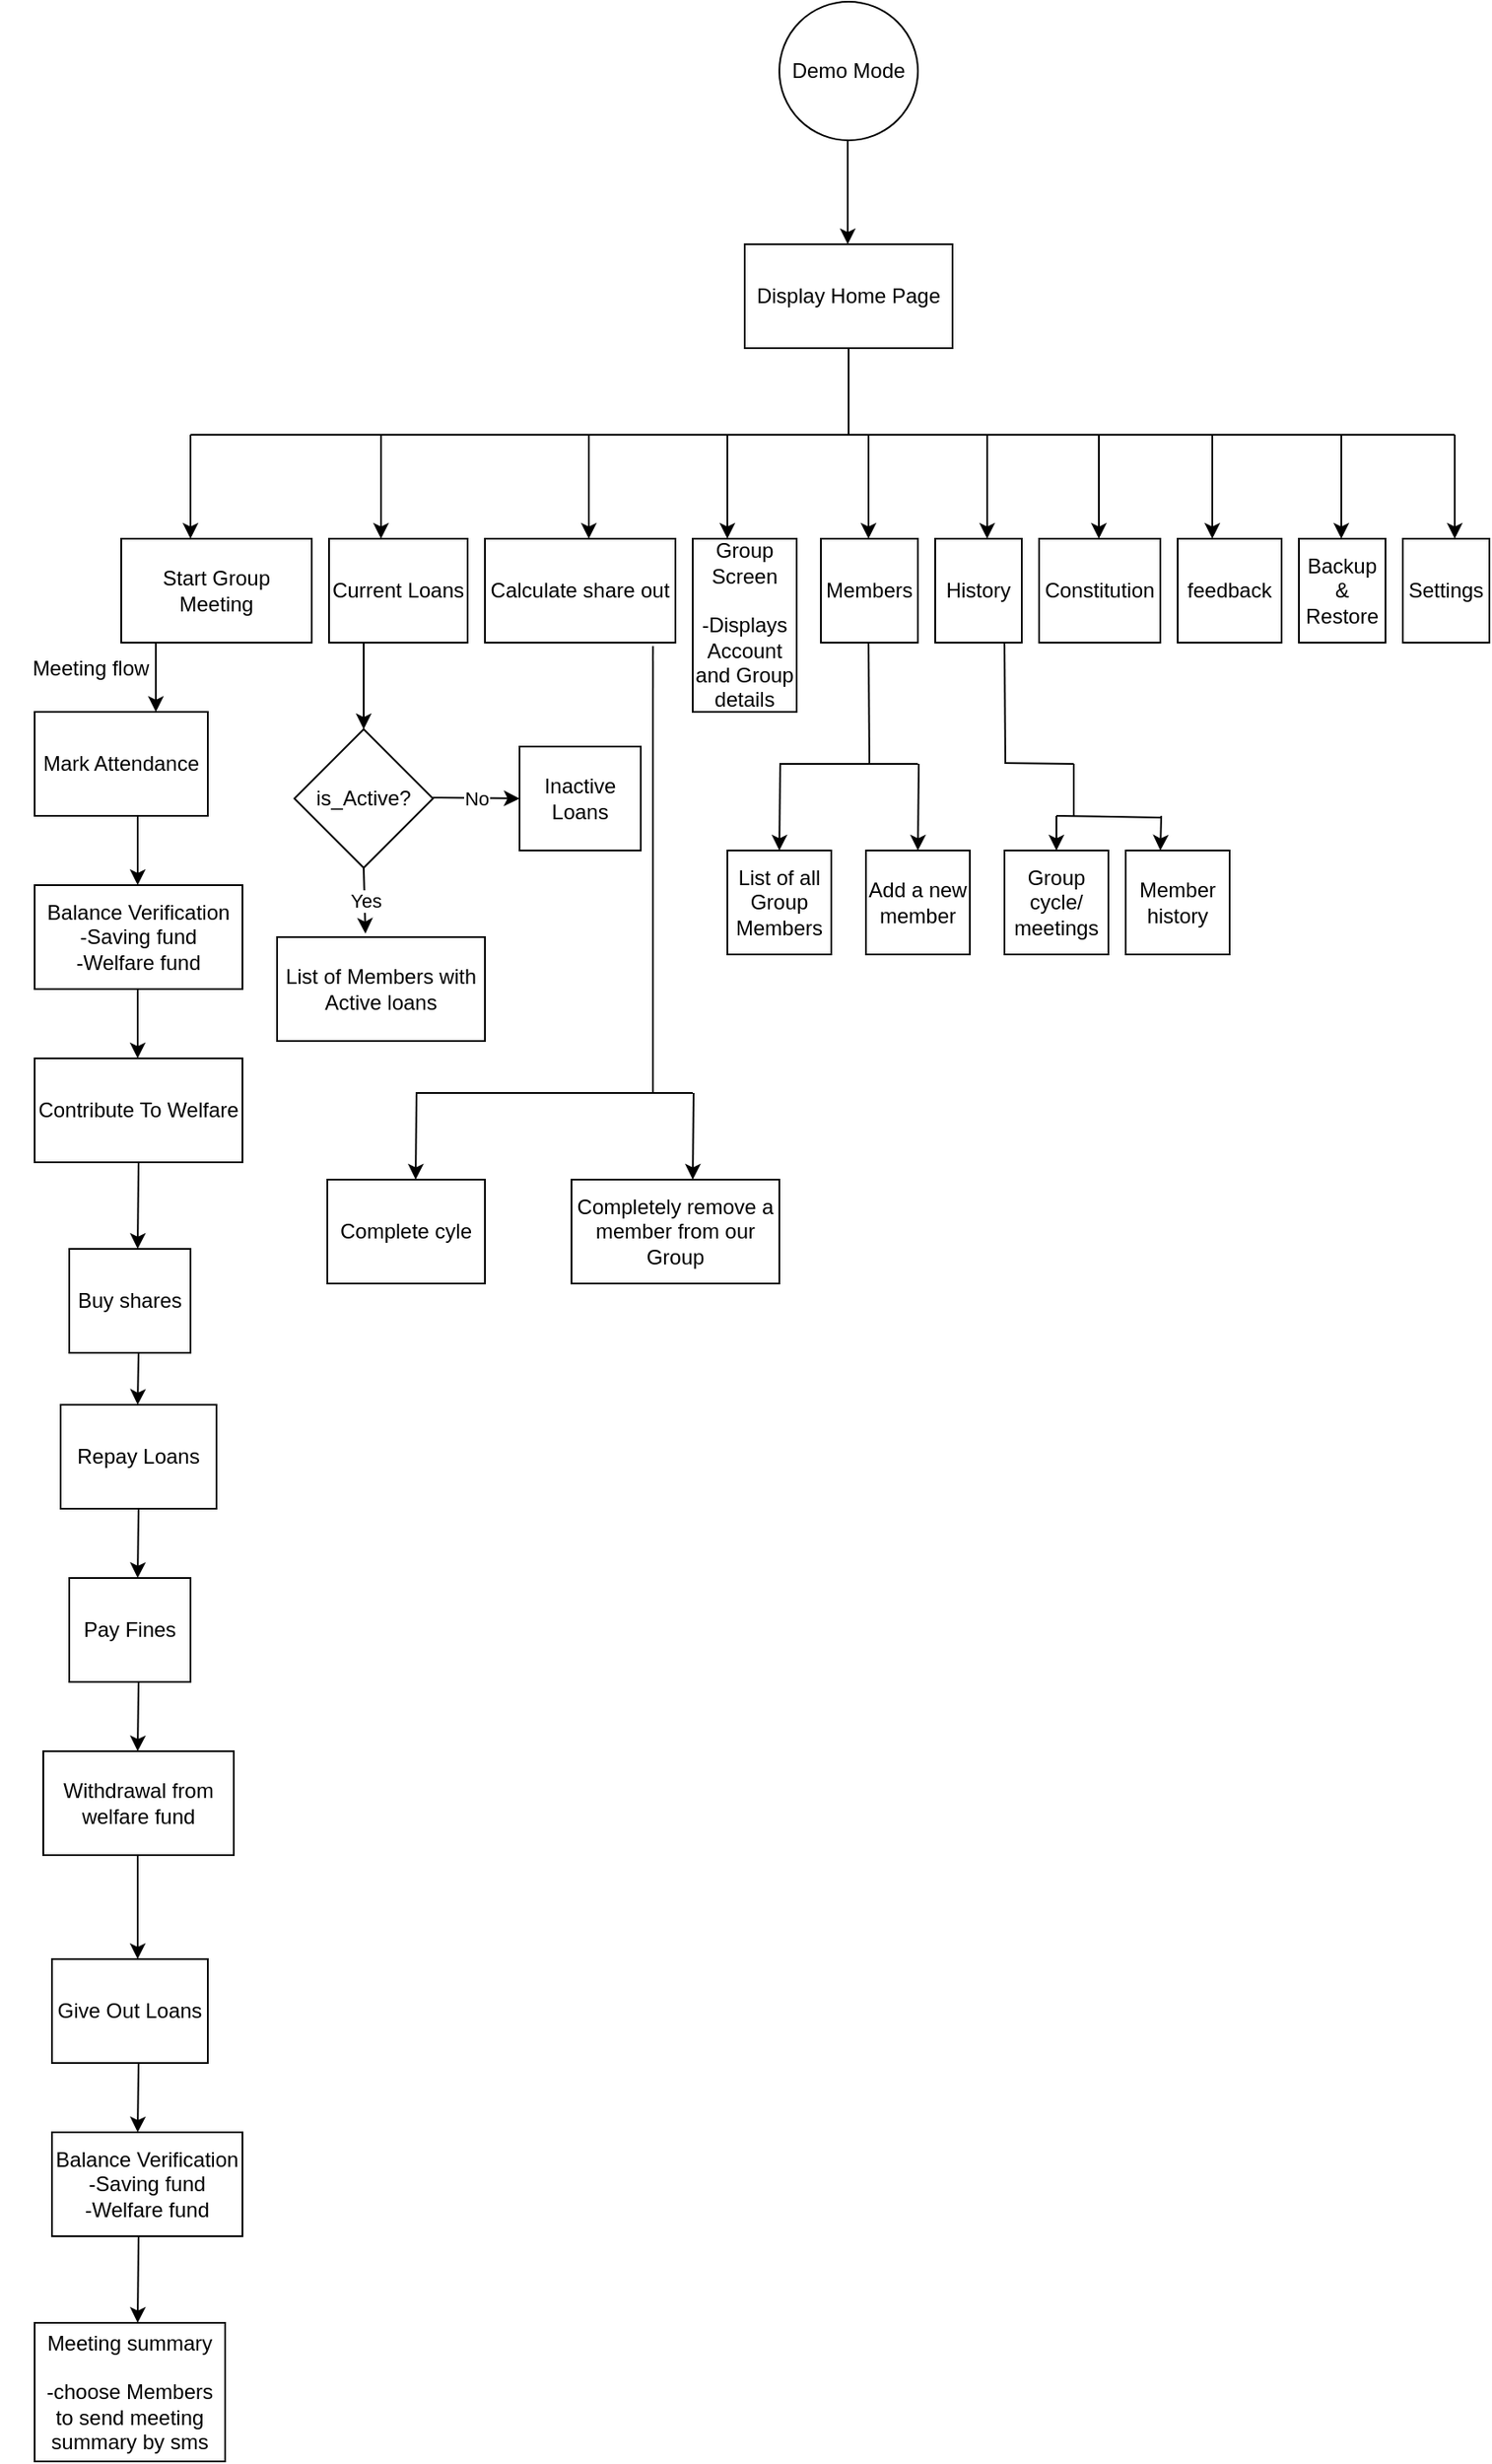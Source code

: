 <mxfile version="24.5.4" type="github">
  <diagram id="C5RBs43oDa-KdzZeNtuy" name="Page-1">
    <mxGraphModel dx="1947" dy="478" grid="1" gridSize="10" guides="1" tooltips="1" connect="1" arrows="1" fold="1" page="1" pageScale="1" pageWidth="827" pageHeight="1169" math="0" shadow="0">
      <root>
        <mxCell id="WIyWlLk6GJQsqaUBKTNV-0" />
        <mxCell id="WIyWlLk6GJQsqaUBKTNV-1" parent="WIyWlLk6GJQsqaUBKTNV-0" />
        <mxCell id="gC5JRu4wmFWCHZkaXRfN-0" value="Demo Mode" style="ellipse;whiteSpace=wrap;html=1;aspect=fixed;" vertex="1" parent="WIyWlLk6GJQsqaUBKTNV-1">
          <mxGeometry x="390" y="10" width="80" height="80" as="geometry" />
        </mxCell>
        <mxCell id="gC5JRu4wmFWCHZkaXRfN-1" value="Display Home Page" style="rounded=0;whiteSpace=wrap;html=1;" vertex="1" parent="WIyWlLk6GJQsqaUBKTNV-1">
          <mxGeometry x="370" y="150" width="120" height="60" as="geometry" />
        </mxCell>
        <mxCell id="gC5JRu4wmFWCHZkaXRfN-3" value="Calculate share out " style="rounded=0;whiteSpace=wrap;html=1;" vertex="1" parent="WIyWlLk6GJQsqaUBKTNV-1">
          <mxGeometry x="220" y="320" width="110" height="60" as="geometry" />
        </mxCell>
        <mxCell id="gC5JRu4wmFWCHZkaXRfN-4" value="Current Loans" style="rounded=0;whiteSpace=wrap;html=1;" vertex="1" parent="WIyWlLk6GJQsqaUBKTNV-1">
          <mxGeometry x="130" y="320" width="80" height="60" as="geometry" />
        </mxCell>
        <mxCell id="gC5JRu4wmFWCHZkaXRfN-5" value="Start Group Meeting" style="rounded=0;whiteSpace=wrap;html=1;" vertex="1" parent="WIyWlLk6GJQsqaUBKTNV-1">
          <mxGeometry x="10" y="320" width="110" height="60" as="geometry" />
        </mxCell>
        <mxCell id="gC5JRu4wmFWCHZkaXRfN-6" value="Members " style="rounded=0;whiteSpace=wrap;html=1;" vertex="1" parent="WIyWlLk6GJQsqaUBKTNV-1">
          <mxGeometry x="414" y="320" width="56" height="60" as="geometry" />
        </mxCell>
        <mxCell id="gC5JRu4wmFWCHZkaXRfN-7" value="&lt;div&gt;Group Screen&lt;/div&gt;&lt;div&gt;&lt;br&gt;&lt;/div&gt;&lt;div&gt;-Displays Account and Group details&lt;br&gt;&lt;/div&gt;" style="rounded=0;whiteSpace=wrap;html=1;" vertex="1" parent="WIyWlLk6GJQsqaUBKTNV-1">
          <mxGeometry x="340" y="320" width="60" height="100" as="geometry" />
        </mxCell>
        <mxCell id="gC5JRu4wmFWCHZkaXRfN-8" value="History " style="rounded=0;whiteSpace=wrap;html=1;" vertex="1" parent="WIyWlLk6GJQsqaUBKTNV-1">
          <mxGeometry x="480" y="320" width="50" height="60" as="geometry" />
        </mxCell>
        <mxCell id="gC5JRu4wmFWCHZkaXRfN-9" value="Constitution" style="rounded=0;whiteSpace=wrap;html=1;" vertex="1" parent="WIyWlLk6GJQsqaUBKTNV-1">
          <mxGeometry x="540" y="320" width="70" height="60" as="geometry" />
        </mxCell>
        <mxCell id="gC5JRu4wmFWCHZkaXRfN-10" value="Backup &amp;amp; Restore" style="rounded=0;whiteSpace=wrap;html=1;" vertex="1" parent="WIyWlLk6GJQsqaUBKTNV-1">
          <mxGeometry x="690" y="320" width="50" height="60" as="geometry" />
        </mxCell>
        <mxCell id="gC5JRu4wmFWCHZkaXRfN-11" value="feedback " style="rounded=0;whiteSpace=wrap;html=1;" vertex="1" parent="WIyWlLk6GJQsqaUBKTNV-1">
          <mxGeometry x="620" y="320" width="60" height="60" as="geometry" />
        </mxCell>
        <mxCell id="gC5JRu4wmFWCHZkaXRfN-12" value="Settings" style="rounded=0;whiteSpace=wrap;html=1;" vertex="1" parent="WIyWlLk6GJQsqaUBKTNV-1">
          <mxGeometry x="750" y="320" width="50" height="60" as="geometry" />
        </mxCell>
        <mxCell id="gC5JRu4wmFWCHZkaXRfN-13" value="" style="endArrow=none;html=1;rounded=0;" edge="1" parent="WIyWlLk6GJQsqaUBKTNV-1">
          <mxGeometry width="50" height="50" relative="1" as="geometry">
            <mxPoint x="430" y="260" as="sourcePoint" />
            <mxPoint x="430" y="210" as="targetPoint" />
          </mxGeometry>
        </mxCell>
        <mxCell id="gC5JRu4wmFWCHZkaXRfN-14" value="" style="endArrow=none;html=1;rounded=0;" edge="1" parent="WIyWlLk6GJQsqaUBKTNV-1">
          <mxGeometry width="50" height="50" relative="1" as="geometry">
            <mxPoint x="50" y="260" as="sourcePoint" />
            <mxPoint x="780" y="260" as="targetPoint" />
          </mxGeometry>
        </mxCell>
        <mxCell id="gC5JRu4wmFWCHZkaXRfN-15" value="" style="endArrow=classic;html=1;rounded=0;" edge="1" parent="WIyWlLk6GJQsqaUBKTNV-1">
          <mxGeometry width="50" height="50" relative="1" as="geometry">
            <mxPoint x="50" y="260" as="sourcePoint" />
            <mxPoint x="50" y="320" as="targetPoint" />
          </mxGeometry>
        </mxCell>
        <mxCell id="gC5JRu4wmFWCHZkaXRfN-16" value="" style="endArrow=classic;html=1;rounded=0;" edge="1" parent="WIyWlLk6GJQsqaUBKTNV-1">
          <mxGeometry width="50" height="50" relative="1" as="geometry">
            <mxPoint x="280" y="260" as="sourcePoint" />
            <mxPoint x="280" y="320" as="targetPoint" />
          </mxGeometry>
        </mxCell>
        <mxCell id="gC5JRu4wmFWCHZkaXRfN-17" value="" style="endArrow=classic;html=1;rounded=0;" edge="1" parent="WIyWlLk6GJQsqaUBKTNV-1">
          <mxGeometry width="50" height="50" relative="1" as="geometry">
            <mxPoint x="160" y="260" as="sourcePoint" />
            <mxPoint x="160" y="320" as="targetPoint" />
          </mxGeometry>
        </mxCell>
        <mxCell id="gC5JRu4wmFWCHZkaXRfN-18" value="" style="endArrow=classic;html=1;rounded=0;" edge="1" parent="WIyWlLk6GJQsqaUBKTNV-1">
          <mxGeometry width="50" height="50" relative="1" as="geometry">
            <mxPoint x="441.5" y="260" as="sourcePoint" />
            <mxPoint x="441.5" y="320" as="targetPoint" />
          </mxGeometry>
        </mxCell>
        <mxCell id="gC5JRu4wmFWCHZkaXRfN-19" value="" style="endArrow=classic;html=1;rounded=0;" edge="1" parent="WIyWlLk6GJQsqaUBKTNV-1">
          <mxGeometry width="50" height="50" relative="1" as="geometry">
            <mxPoint x="510" y="260" as="sourcePoint" />
            <mxPoint x="510" y="320" as="targetPoint" />
          </mxGeometry>
        </mxCell>
        <mxCell id="gC5JRu4wmFWCHZkaXRfN-20" value="" style="endArrow=classic;html=1;rounded=0;" edge="1" parent="WIyWlLk6GJQsqaUBKTNV-1">
          <mxGeometry width="50" height="50" relative="1" as="geometry">
            <mxPoint x="574.5" y="260" as="sourcePoint" />
            <mxPoint x="574.5" y="320" as="targetPoint" />
          </mxGeometry>
        </mxCell>
        <mxCell id="gC5JRu4wmFWCHZkaXRfN-21" value="" style="endArrow=classic;html=1;rounded=0;" edge="1" parent="WIyWlLk6GJQsqaUBKTNV-1">
          <mxGeometry width="50" height="50" relative="1" as="geometry">
            <mxPoint x="640" y="260" as="sourcePoint" />
            <mxPoint x="640" y="320" as="targetPoint" />
          </mxGeometry>
        </mxCell>
        <mxCell id="gC5JRu4wmFWCHZkaXRfN-22" value="" style="endArrow=classic;html=1;rounded=0;" edge="1" parent="WIyWlLk6GJQsqaUBKTNV-1">
          <mxGeometry width="50" height="50" relative="1" as="geometry">
            <mxPoint x="714.5" y="260" as="sourcePoint" />
            <mxPoint x="714.5" y="320" as="targetPoint" />
          </mxGeometry>
        </mxCell>
        <mxCell id="gC5JRu4wmFWCHZkaXRfN-23" value="" style="endArrow=classic;html=1;rounded=0;" edge="1" parent="WIyWlLk6GJQsqaUBKTNV-1">
          <mxGeometry width="50" height="50" relative="1" as="geometry">
            <mxPoint x="360" y="260" as="sourcePoint" />
            <mxPoint x="360" y="320" as="targetPoint" />
          </mxGeometry>
        </mxCell>
        <mxCell id="gC5JRu4wmFWCHZkaXRfN-24" value="" style="endArrow=classic;html=1;rounded=0;" edge="1" parent="WIyWlLk6GJQsqaUBKTNV-1">
          <mxGeometry width="50" height="50" relative="1" as="geometry">
            <mxPoint x="780" y="260" as="sourcePoint" />
            <mxPoint x="780" y="320" as="targetPoint" />
          </mxGeometry>
        </mxCell>
        <mxCell id="gC5JRu4wmFWCHZkaXRfN-25" value="" style="endArrow=classic;html=1;rounded=0;" edge="1" parent="WIyWlLk6GJQsqaUBKTNV-1">
          <mxGeometry width="50" height="50" relative="1" as="geometry">
            <mxPoint x="429.5" y="90" as="sourcePoint" />
            <mxPoint x="429.5" y="150" as="targetPoint" />
          </mxGeometry>
        </mxCell>
        <mxCell id="gC5JRu4wmFWCHZkaXRfN-26" value="Mark Attendance " style="rounded=0;whiteSpace=wrap;html=1;" vertex="1" parent="WIyWlLk6GJQsqaUBKTNV-1">
          <mxGeometry x="-40" y="420" width="100" height="60" as="geometry" />
        </mxCell>
        <mxCell id="gC5JRu4wmFWCHZkaXRfN-27" value="Contribute To Welfare" style="rounded=0;whiteSpace=wrap;html=1;" vertex="1" parent="WIyWlLk6GJQsqaUBKTNV-1">
          <mxGeometry x="-40" y="620" width="120" height="60" as="geometry" />
        </mxCell>
        <mxCell id="gC5JRu4wmFWCHZkaXRfN-28" value="&lt;div&gt;Balance Verification&lt;/div&gt;&lt;div&gt;-Saving fund&lt;br&gt;-Welfare fund&lt;br&gt;&lt;/div&gt;" style="rounded=0;whiteSpace=wrap;html=1;" vertex="1" parent="WIyWlLk6GJQsqaUBKTNV-1">
          <mxGeometry x="-40" y="520" width="120" height="60" as="geometry" />
        </mxCell>
        <mxCell id="gC5JRu4wmFWCHZkaXRfN-29" value="Buy shares" style="rounded=0;whiteSpace=wrap;html=1;" vertex="1" parent="WIyWlLk6GJQsqaUBKTNV-1">
          <mxGeometry x="-20" y="730" width="70" height="60" as="geometry" />
        </mxCell>
        <mxCell id="gC5JRu4wmFWCHZkaXRfN-30" value="Pay Fines " style="rounded=0;whiteSpace=wrap;html=1;" vertex="1" parent="WIyWlLk6GJQsqaUBKTNV-1">
          <mxGeometry x="-20" y="920" width="70" height="60" as="geometry" />
        </mxCell>
        <mxCell id="gC5JRu4wmFWCHZkaXRfN-31" value="Repay Loans " style="rounded=0;whiteSpace=wrap;html=1;" vertex="1" parent="WIyWlLk6GJQsqaUBKTNV-1">
          <mxGeometry x="-25" y="820" width="90" height="60" as="geometry" />
        </mxCell>
        <mxCell id="gC5JRu4wmFWCHZkaXRfN-32" value="Withdrawal from welfare fund " style="rounded=0;whiteSpace=wrap;html=1;" vertex="1" parent="WIyWlLk6GJQsqaUBKTNV-1">
          <mxGeometry x="-35" y="1020" width="110" height="60" as="geometry" />
        </mxCell>
        <mxCell id="gC5JRu4wmFWCHZkaXRfN-33" value="Give Out Loans" style="rounded=0;whiteSpace=wrap;html=1;" vertex="1" parent="WIyWlLk6GJQsqaUBKTNV-1">
          <mxGeometry x="-30" y="1140" width="90" height="60" as="geometry" />
        </mxCell>
        <mxCell id="gC5JRu4wmFWCHZkaXRfN-34" value="&lt;div&gt;Meeting summary&lt;/div&gt;&lt;div&gt;&lt;br&gt;&lt;/div&gt;&lt;div&gt;-choose Members to send meeting summary by sms&lt;br&gt;&lt;/div&gt;" style="rounded=0;whiteSpace=wrap;html=1;" vertex="1" parent="WIyWlLk6GJQsqaUBKTNV-1">
          <mxGeometry x="-40" y="1350" width="110" height="80" as="geometry" />
        </mxCell>
        <mxCell id="gC5JRu4wmFWCHZkaXRfN-35" value="&lt;div&gt;Balance Verification&lt;/div&gt;&lt;div&gt;-Saving fund&lt;br&gt;-Welfare fund&lt;br&gt;&lt;/div&gt;" style="rounded=0;whiteSpace=wrap;html=1;" vertex="1" parent="WIyWlLk6GJQsqaUBKTNV-1">
          <mxGeometry x="-30" y="1240" width="110" height="60" as="geometry" />
        </mxCell>
        <mxCell id="gC5JRu4wmFWCHZkaXRfN-36" value="" style="endArrow=classic;html=1;rounded=0;" edge="1" parent="WIyWlLk6GJQsqaUBKTNV-1">
          <mxGeometry width="50" height="50" relative="1" as="geometry">
            <mxPoint x="30" y="380" as="sourcePoint" />
            <mxPoint x="30" y="420" as="targetPoint" />
          </mxGeometry>
        </mxCell>
        <mxCell id="gC5JRu4wmFWCHZkaXRfN-37" value="" style="endArrow=classic;html=1;rounded=0;" edge="1" parent="WIyWlLk6GJQsqaUBKTNV-1">
          <mxGeometry width="50" height="50" relative="1" as="geometry">
            <mxPoint x="19.5" y="480" as="sourcePoint" />
            <mxPoint x="19.5" y="520" as="targetPoint" />
          </mxGeometry>
        </mxCell>
        <mxCell id="gC5JRu4wmFWCHZkaXRfN-38" value="Meeting flow" style="text;html=1;align=center;verticalAlign=middle;whiteSpace=wrap;rounded=0;" vertex="1" parent="WIyWlLk6GJQsqaUBKTNV-1">
          <mxGeometry x="-60" y="380" width="105" height="30" as="geometry" />
        </mxCell>
        <mxCell id="gC5JRu4wmFWCHZkaXRfN-39" value="" style="endArrow=classic;html=1;rounded=0;" edge="1" parent="WIyWlLk6GJQsqaUBKTNV-1">
          <mxGeometry width="50" height="50" relative="1" as="geometry">
            <mxPoint x="19.5" y="580" as="sourcePoint" />
            <mxPoint x="19.5" y="620" as="targetPoint" />
          </mxGeometry>
        </mxCell>
        <mxCell id="gC5JRu4wmFWCHZkaXRfN-40" value="" style="endArrow=classic;html=1;rounded=0;" edge="1" parent="WIyWlLk6GJQsqaUBKTNV-1">
          <mxGeometry width="50" height="50" relative="1" as="geometry">
            <mxPoint x="20" y="680" as="sourcePoint" />
            <mxPoint x="19.5" y="730" as="targetPoint" />
          </mxGeometry>
        </mxCell>
        <mxCell id="gC5JRu4wmFWCHZkaXRfN-41" value="" style="endArrow=classic;html=1;rounded=0;" edge="1" parent="WIyWlLk6GJQsqaUBKTNV-1">
          <mxGeometry width="50" height="50" relative="1" as="geometry">
            <mxPoint x="20" y="790" as="sourcePoint" />
            <mxPoint x="19.5" y="820" as="targetPoint" />
          </mxGeometry>
        </mxCell>
        <mxCell id="gC5JRu4wmFWCHZkaXRfN-42" value="" style="endArrow=classic;html=1;rounded=0;" edge="1" parent="WIyWlLk6GJQsqaUBKTNV-1">
          <mxGeometry width="50" height="50" relative="1" as="geometry">
            <mxPoint x="20" y="880" as="sourcePoint" />
            <mxPoint x="19.5" y="920" as="targetPoint" />
          </mxGeometry>
        </mxCell>
        <mxCell id="gC5JRu4wmFWCHZkaXRfN-43" value="" style="endArrow=classic;html=1;rounded=0;" edge="1" parent="WIyWlLk6GJQsqaUBKTNV-1">
          <mxGeometry width="50" height="50" relative="1" as="geometry">
            <mxPoint x="20" y="980" as="sourcePoint" />
            <mxPoint x="19.5" y="1020" as="targetPoint" />
          </mxGeometry>
        </mxCell>
        <mxCell id="gC5JRu4wmFWCHZkaXRfN-44" value="" style="endArrow=classic;html=1;rounded=0;" edge="1" parent="WIyWlLk6GJQsqaUBKTNV-1">
          <mxGeometry width="50" height="50" relative="1" as="geometry">
            <mxPoint x="19.5" y="1080" as="sourcePoint" />
            <mxPoint x="19.5" y="1140" as="targetPoint" />
          </mxGeometry>
        </mxCell>
        <mxCell id="gC5JRu4wmFWCHZkaXRfN-45" value="" style="endArrow=classic;html=1;rounded=0;" edge="1" parent="WIyWlLk6GJQsqaUBKTNV-1">
          <mxGeometry width="50" height="50" relative="1" as="geometry">
            <mxPoint x="20" y="1200" as="sourcePoint" />
            <mxPoint x="19.5" y="1240" as="targetPoint" />
          </mxGeometry>
        </mxCell>
        <mxCell id="gC5JRu4wmFWCHZkaXRfN-46" value="" style="endArrow=classic;html=1;rounded=0;" edge="1" parent="WIyWlLk6GJQsqaUBKTNV-1">
          <mxGeometry width="50" height="50" relative="1" as="geometry">
            <mxPoint x="20" y="1300" as="sourcePoint" />
            <mxPoint x="19.5" y="1350" as="targetPoint" />
          </mxGeometry>
        </mxCell>
        <mxCell id="gC5JRu4wmFWCHZkaXRfN-51" value="is_Active?" style="rhombus;whiteSpace=wrap;html=1;" vertex="1" parent="WIyWlLk6GJQsqaUBKTNV-1">
          <mxGeometry x="110" y="430" width="80" height="80" as="geometry" />
        </mxCell>
        <mxCell id="gC5JRu4wmFWCHZkaXRfN-54" value="" style="endArrow=classic;html=1;rounded=0;entryX=0.5;entryY=0;entryDx=0;entryDy=0;" edge="1" parent="WIyWlLk6GJQsqaUBKTNV-1" target="gC5JRu4wmFWCHZkaXRfN-51">
          <mxGeometry width="50" height="50" relative="1" as="geometry">
            <mxPoint x="150" y="380" as="sourcePoint" />
            <mxPoint x="170" y="420" as="targetPoint" />
            <Array as="points">
              <mxPoint x="150" y="400" />
            </Array>
          </mxGeometry>
        </mxCell>
        <mxCell id="gC5JRu4wmFWCHZkaXRfN-55" value="List of Members with Active loans" style="rounded=0;whiteSpace=wrap;html=1;" vertex="1" parent="WIyWlLk6GJQsqaUBKTNV-1">
          <mxGeometry x="100" y="550" width="120" height="60" as="geometry" />
        </mxCell>
        <mxCell id="gC5JRu4wmFWCHZkaXRfN-60" value="" style="endArrow=classic;html=1;rounded=0;entryX=0.425;entryY=-0.033;entryDx=0;entryDy=0;entryPerimeter=0;" edge="1" parent="WIyWlLk6GJQsqaUBKTNV-1" target="gC5JRu4wmFWCHZkaXRfN-55">
          <mxGeometry relative="1" as="geometry">
            <mxPoint x="150" y="510" as="sourcePoint" />
            <mxPoint x="250" y="510" as="targetPoint" />
          </mxGeometry>
        </mxCell>
        <mxCell id="gC5JRu4wmFWCHZkaXRfN-61" value="Yes" style="edgeLabel;resizable=0;html=1;;align=center;verticalAlign=middle;" connectable="0" vertex="1" parent="gC5JRu4wmFWCHZkaXRfN-60">
          <mxGeometry relative="1" as="geometry" />
        </mxCell>
        <mxCell id="gC5JRu4wmFWCHZkaXRfN-64" value="" style="endArrow=classic;html=1;rounded=0;" edge="1" parent="WIyWlLk6GJQsqaUBKTNV-1">
          <mxGeometry relative="1" as="geometry">
            <mxPoint x="190" y="469.5" as="sourcePoint" />
            <mxPoint x="240" y="470" as="targetPoint" />
          </mxGeometry>
        </mxCell>
        <mxCell id="gC5JRu4wmFWCHZkaXRfN-65" value="No" style="edgeLabel;resizable=0;html=1;;align=center;verticalAlign=middle;" connectable="0" vertex="1" parent="gC5JRu4wmFWCHZkaXRfN-64">
          <mxGeometry relative="1" as="geometry" />
        </mxCell>
        <mxCell id="gC5JRu4wmFWCHZkaXRfN-67" value="Inactive Loans" style="rounded=0;whiteSpace=wrap;html=1;" vertex="1" parent="WIyWlLk6GJQsqaUBKTNV-1">
          <mxGeometry x="240" y="440" width="70" height="60" as="geometry" />
        </mxCell>
        <mxCell id="gC5JRu4wmFWCHZkaXRfN-68" value="" style="endArrow=none;html=1;rounded=0;entryX=0.882;entryY=1.033;entryDx=0;entryDy=0;entryPerimeter=0;" edge="1" parent="WIyWlLk6GJQsqaUBKTNV-1" target="gC5JRu4wmFWCHZkaXRfN-3">
          <mxGeometry width="50" height="50" relative="1" as="geometry">
            <mxPoint x="317" y="640" as="sourcePoint" />
            <mxPoint x="380" y="430" as="targetPoint" />
          </mxGeometry>
        </mxCell>
        <mxCell id="gC5JRu4wmFWCHZkaXRfN-69" value="" style="endArrow=none;html=1;rounded=0;" edge="1" parent="WIyWlLk6GJQsqaUBKTNV-1">
          <mxGeometry width="50" height="50" relative="1" as="geometry">
            <mxPoint x="180" y="640" as="sourcePoint" />
            <mxPoint x="340" y="640" as="targetPoint" />
          </mxGeometry>
        </mxCell>
        <mxCell id="gC5JRu4wmFWCHZkaXRfN-70" value="Complete cyle" style="rounded=0;whiteSpace=wrap;html=1;" vertex="1" parent="WIyWlLk6GJQsqaUBKTNV-1">
          <mxGeometry x="129" y="690" width="91" height="60" as="geometry" />
        </mxCell>
        <mxCell id="gC5JRu4wmFWCHZkaXRfN-71" value="Completely remove a member from our Group" style="rounded=0;whiteSpace=wrap;html=1;" vertex="1" parent="WIyWlLk6GJQsqaUBKTNV-1">
          <mxGeometry x="270" y="690" width="120" height="60" as="geometry" />
        </mxCell>
        <mxCell id="gC5JRu4wmFWCHZkaXRfN-72" value="" style="endArrow=classic;html=1;rounded=0;" edge="1" parent="WIyWlLk6GJQsqaUBKTNV-1">
          <mxGeometry width="50" height="50" relative="1" as="geometry">
            <mxPoint x="180.5" y="640" as="sourcePoint" />
            <mxPoint x="180" y="690" as="targetPoint" />
          </mxGeometry>
        </mxCell>
        <mxCell id="gC5JRu4wmFWCHZkaXRfN-73" value="" style="endArrow=classic;html=1;rounded=0;" edge="1" parent="WIyWlLk6GJQsqaUBKTNV-1">
          <mxGeometry width="50" height="50" relative="1" as="geometry">
            <mxPoint x="340.5" y="640" as="sourcePoint" />
            <mxPoint x="340" y="690" as="targetPoint" />
          </mxGeometry>
        </mxCell>
        <mxCell id="gC5JRu4wmFWCHZkaXRfN-74" value="List of all Group Members" style="rounded=0;whiteSpace=wrap;html=1;" vertex="1" parent="WIyWlLk6GJQsqaUBKTNV-1">
          <mxGeometry x="360" y="500" width="60" height="60" as="geometry" />
        </mxCell>
        <mxCell id="gC5JRu4wmFWCHZkaXRfN-75" value="Add a new member" style="rounded=0;whiteSpace=wrap;html=1;" vertex="1" parent="WIyWlLk6GJQsqaUBKTNV-1">
          <mxGeometry x="440" y="500" width="60" height="60" as="geometry" />
        </mxCell>
        <mxCell id="gC5JRu4wmFWCHZkaXRfN-76" value="" style="endArrow=none;html=1;rounded=0;entryX=0.882;entryY=1.033;entryDx=0;entryDy=0;entryPerimeter=0;" edge="1" parent="WIyWlLk6GJQsqaUBKTNV-1">
          <mxGeometry width="50" height="50" relative="1" as="geometry">
            <mxPoint x="442" y="450" as="sourcePoint" />
            <mxPoint x="441.5" y="380" as="targetPoint" />
          </mxGeometry>
        </mxCell>
        <mxCell id="gC5JRu4wmFWCHZkaXRfN-77" value="" style="endArrow=none;html=1;rounded=0;" edge="1" parent="WIyWlLk6GJQsqaUBKTNV-1">
          <mxGeometry width="50" height="50" relative="1" as="geometry">
            <mxPoint x="390" y="450" as="sourcePoint" />
            <mxPoint x="470" y="450" as="targetPoint" />
          </mxGeometry>
        </mxCell>
        <mxCell id="gC5JRu4wmFWCHZkaXRfN-78" value="" style="endArrow=classic;html=1;rounded=0;" edge="1" parent="WIyWlLk6GJQsqaUBKTNV-1">
          <mxGeometry width="50" height="50" relative="1" as="geometry">
            <mxPoint x="470.5" y="450" as="sourcePoint" />
            <mxPoint x="470" y="500" as="targetPoint" />
          </mxGeometry>
        </mxCell>
        <mxCell id="gC5JRu4wmFWCHZkaXRfN-79" value="" style="endArrow=classic;html=1;rounded=0;" edge="1" parent="WIyWlLk6GJQsqaUBKTNV-1">
          <mxGeometry width="50" height="50" relative="1" as="geometry">
            <mxPoint x="390.5" y="450" as="sourcePoint" />
            <mxPoint x="390" y="500" as="targetPoint" />
          </mxGeometry>
        </mxCell>
        <mxCell id="gC5JRu4wmFWCHZkaXRfN-80" value="" style="endArrow=none;html=1;rounded=0;entryX=0.882;entryY=1.033;entryDx=0;entryDy=0;entryPerimeter=0;" edge="1" parent="WIyWlLk6GJQsqaUBKTNV-1">
          <mxGeometry width="50" height="50" relative="1" as="geometry">
            <mxPoint x="520.5" y="450" as="sourcePoint" />
            <mxPoint x="520" y="380" as="targetPoint" />
          </mxGeometry>
        </mxCell>
        <mxCell id="gC5JRu4wmFWCHZkaXRfN-81" value="" style="endArrow=none;html=1;rounded=0;" edge="1" parent="WIyWlLk6GJQsqaUBKTNV-1">
          <mxGeometry width="50" height="50" relative="1" as="geometry">
            <mxPoint x="520" y="449.5" as="sourcePoint" />
            <mxPoint x="560" y="450" as="targetPoint" />
          </mxGeometry>
        </mxCell>
        <mxCell id="gC5JRu4wmFWCHZkaXRfN-82" value="" style="endArrow=none;html=1;rounded=0;entryX=0.882;entryY=1.033;entryDx=0;entryDy=0;entryPerimeter=0;" edge="1" parent="WIyWlLk6GJQsqaUBKTNV-1">
          <mxGeometry width="50" height="50" relative="1" as="geometry">
            <mxPoint x="560" y="480" as="sourcePoint" />
            <mxPoint x="560" y="450" as="targetPoint" />
          </mxGeometry>
        </mxCell>
        <mxCell id="gC5JRu4wmFWCHZkaXRfN-83" value="" style="endArrow=none;html=1;rounded=0;" edge="1" parent="WIyWlLk6GJQsqaUBKTNV-1">
          <mxGeometry width="50" height="50" relative="1" as="geometry">
            <mxPoint x="550" y="480" as="sourcePoint" />
            <mxPoint x="610" y="481" as="targetPoint" />
          </mxGeometry>
        </mxCell>
        <mxCell id="gC5JRu4wmFWCHZkaXRfN-84" value="Group cycle/ meetings " style="rounded=0;whiteSpace=wrap;html=1;" vertex="1" parent="WIyWlLk6GJQsqaUBKTNV-1">
          <mxGeometry x="520" y="500" width="60" height="60" as="geometry" />
        </mxCell>
        <mxCell id="gC5JRu4wmFWCHZkaXRfN-85" value="Member history" style="rounded=0;whiteSpace=wrap;html=1;" vertex="1" parent="WIyWlLk6GJQsqaUBKTNV-1">
          <mxGeometry x="590" y="500" width="60" height="60" as="geometry" />
        </mxCell>
        <mxCell id="gC5JRu4wmFWCHZkaXRfN-86" value="" style="endArrow=classic;html=1;rounded=0;" edge="1" parent="WIyWlLk6GJQsqaUBKTNV-1">
          <mxGeometry width="50" height="50" relative="1" as="geometry">
            <mxPoint x="610.5" y="480" as="sourcePoint" />
            <mxPoint x="610" y="500" as="targetPoint" />
          </mxGeometry>
        </mxCell>
        <mxCell id="gC5JRu4wmFWCHZkaXRfN-87" value="" style="endArrow=classic;html=1;rounded=0;" edge="1" parent="WIyWlLk6GJQsqaUBKTNV-1">
          <mxGeometry width="50" height="50" relative="1" as="geometry">
            <mxPoint x="550" y="480" as="sourcePoint" />
            <mxPoint x="550" y="500" as="targetPoint" />
          </mxGeometry>
        </mxCell>
      </root>
    </mxGraphModel>
  </diagram>
</mxfile>
